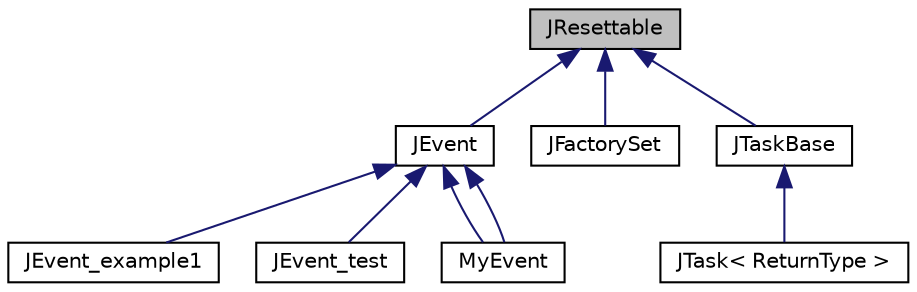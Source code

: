 digraph "JResettable"
{
  edge [fontname="Helvetica",fontsize="10",labelfontname="Helvetica",labelfontsize="10"];
  node [fontname="Helvetica",fontsize="10",shape=record];
  Node1 [label="JResettable",height=0.2,width=0.4,color="black", fillcolor="grey75", style="filled" fontcolor="black"];
  Node1 -> Node2 [dir="back",color="midnightblue",fontsize="10",style="solid",fontname="Helvetica"];
  Node2 [label="JEvent",height=0.2,width=0.4,color="black", fillcolor="white", style="filled",URL="$class_j_event.html"];
  Node2 -> Node3 [dir="back",color="midnightblue",fontsize="10",style="solid",fontname="Helvetica"];
  Node3 [label="JEvent_example1",height=0.2,width=0.4,color="black", fillcolor="white", style="filled",URL="$class_j_event__example1.html"];
  Node2 -> Node4 [dir="back",color="midnightblue",fontsize="10",style="solid",fontname="Helvetica"];
  Node4 [label="JEvent_test",height=0.2,width=0.4,color="black", fillcolor="white", style="filled",URL="$class_j_event__test.html"];
  Node2 -> Node5 [dir="back",color="midnightblue",fontsize="10",style="solid",fontname="Helvetica"];
  Node5 [label="MyEvent",height=0.2,width=0.4,color="black", fillcolor="white", style="filled",URL="$class_my_event.html"];
  Node2 -> Node5 [dir="back",color="midnightblue",fontsize="10",style="solid",fontname="Helvetica"];
  Node1 -> Node6 [dir="back",color="midnightblue",fontsize="10",style="solid",fontname="Helvetica"];
  Node6 [label="JFactorySet",height=0.2,width=0.4,color="black", fillcolor="white", style="filled",URL="$class_j_factory_set.html"];
  Node1 -> Node7 [dir="back",color="midnightblue",fontsize="10",style="solid",fontname="Helvetica"];
  Node7 [label="JTaskBase",height=0.2,width=0.4,color="black", fillcolor="white", style="filled",URL="$class_j_task_base.html"];
  Node7 -> Node8 [dir="back",color="midnightblue",fontsize="10",style="solid",fontname="Helvetica"];
  Node8 [label="JTask\< ReturnType \>",height=0.2,width=0.4,color="black", fillcolor="white", style="filled",URL="$class_j_task.html"];
}
